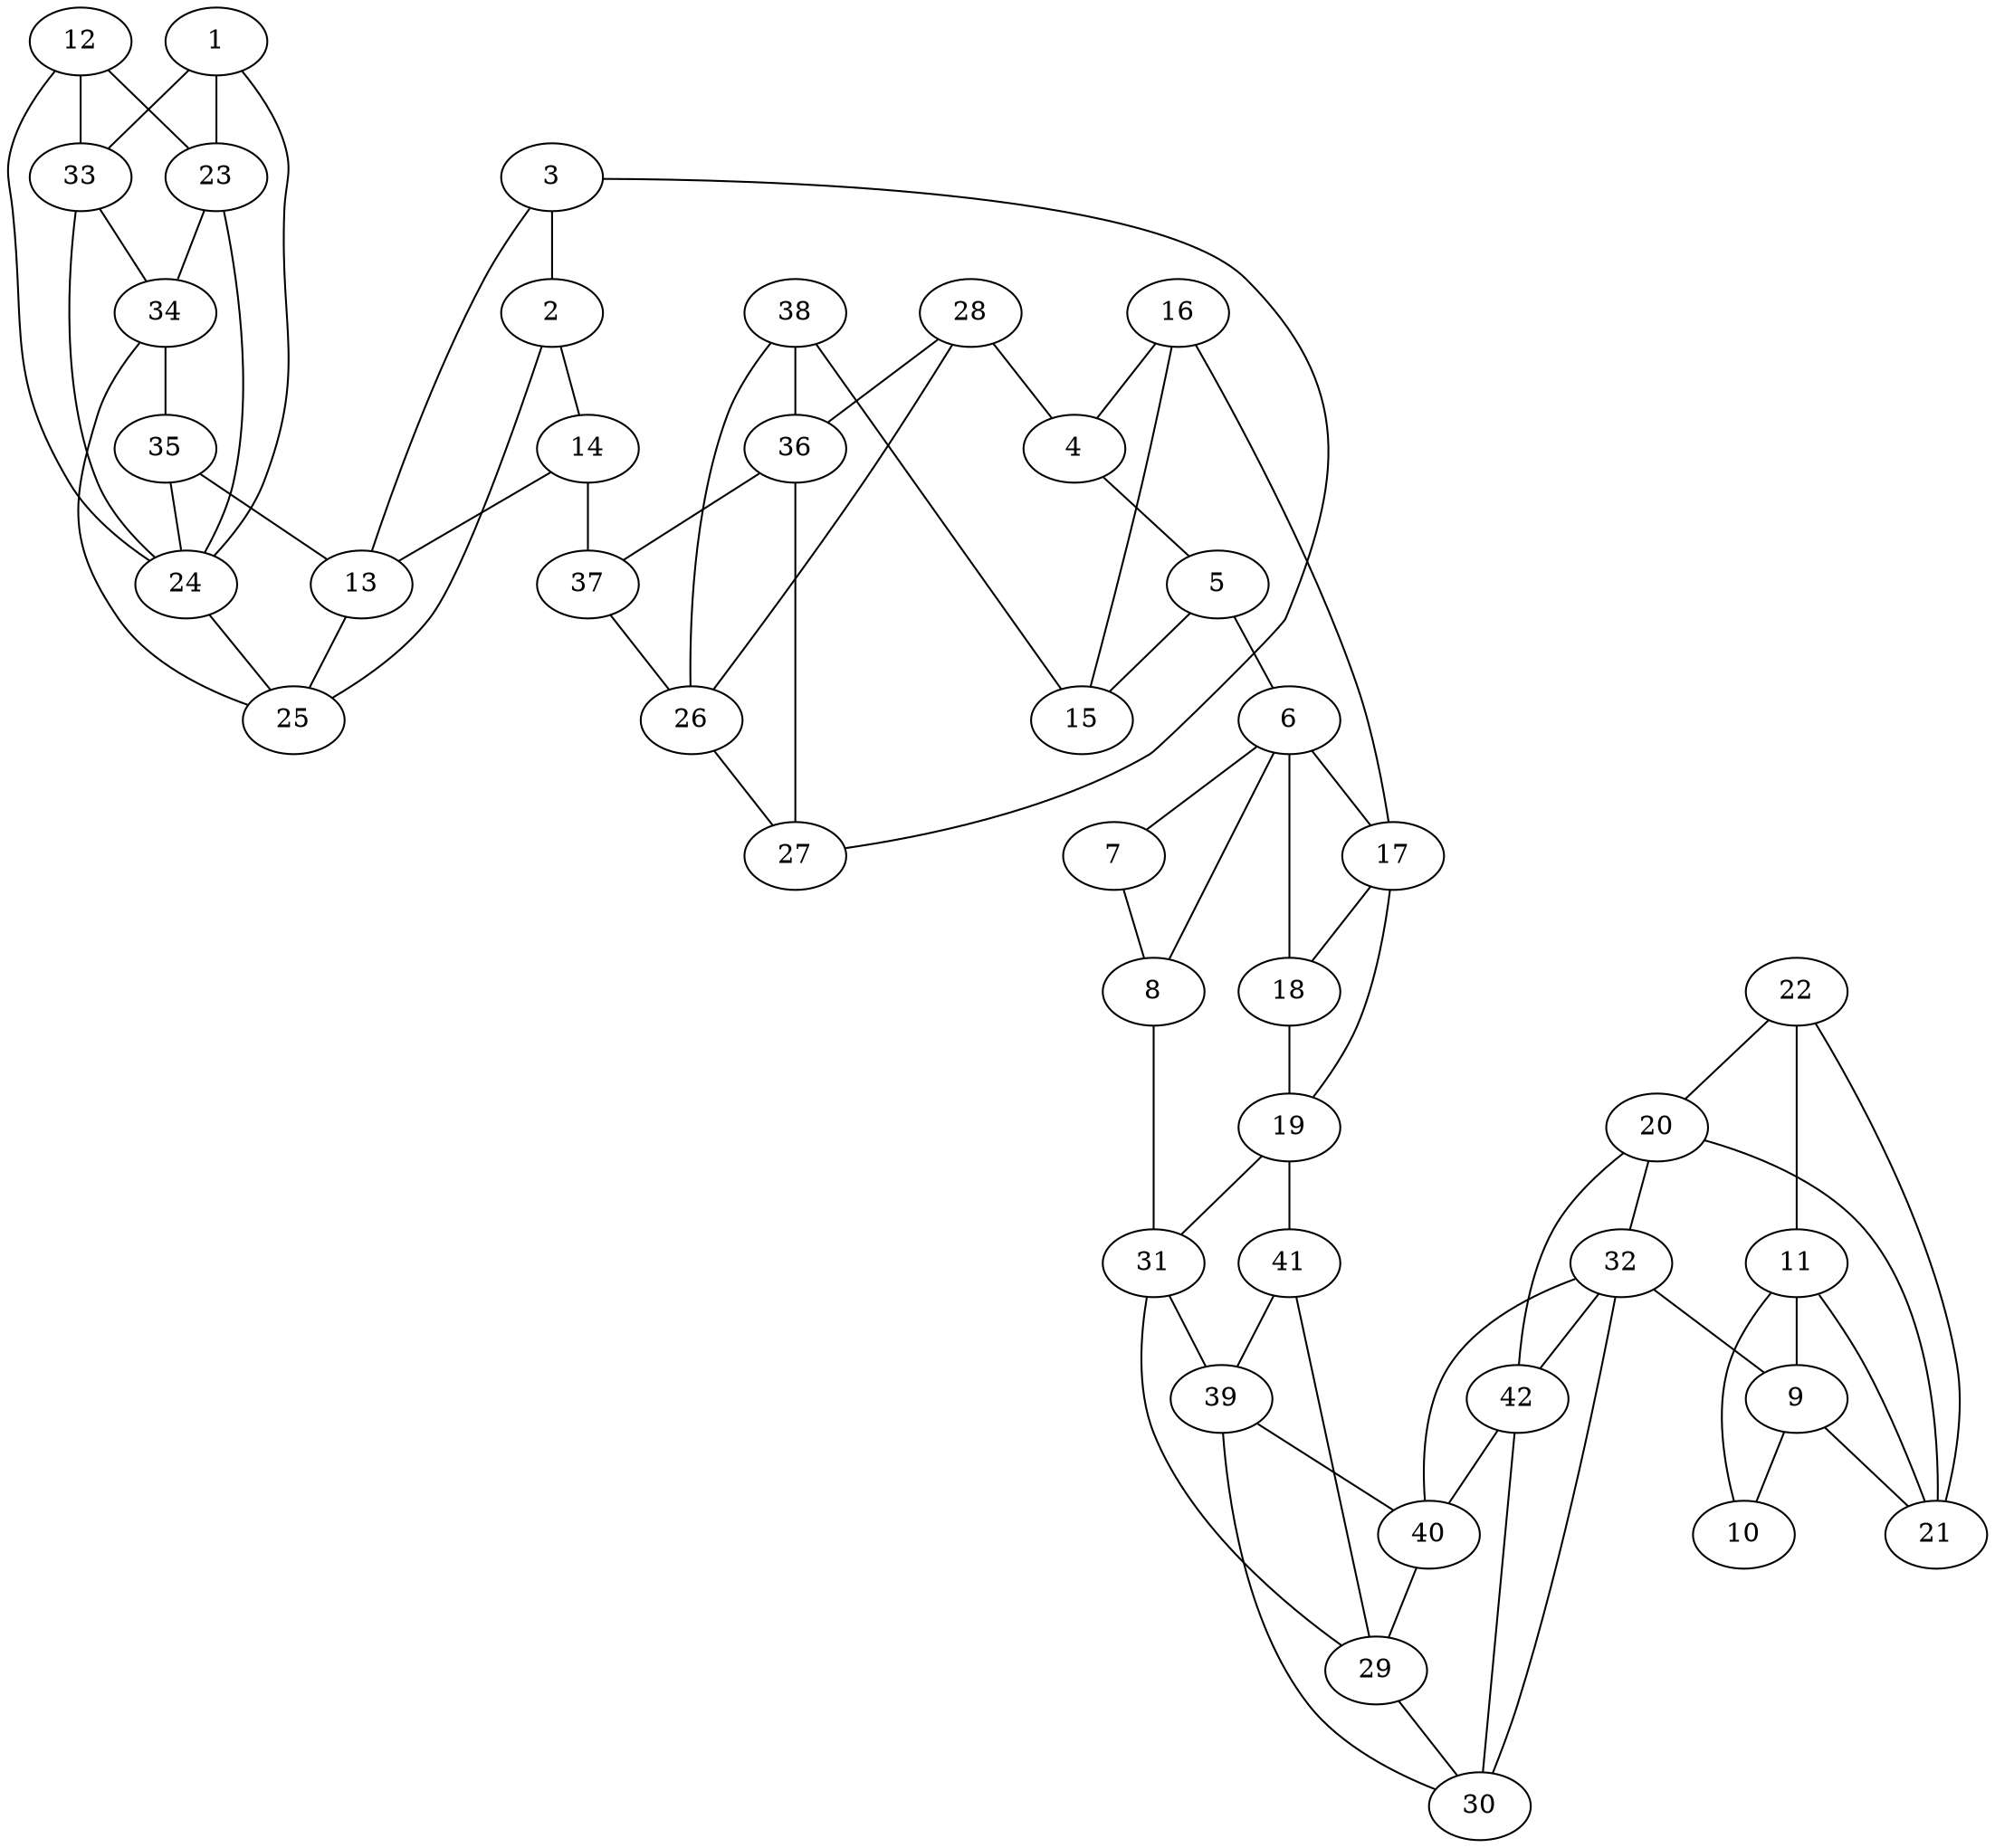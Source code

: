 graph pdb1j7l {
	1	 [aaLength=9,
		sequence=SPELKKLIE,
		type=0];
	23	 [aaLength=4,
		sequence=RCVK,
		type=1];
	1 -- 23	 [distance0="23.04648",
		frequency=1,
		type0=1];
	24	 [aaLength=6,
		sequence=KVYKLV,
		type=1];
	1 -- 24	 [distance0="30.64539",
		frequency=1,
		type0=3];
	33	 [aaLength=4,
		sequence=RCVK,
		type=1];
	1 -- 33	 [distance0="23.04648",
		frequency=1,
		type0=2];
	2	 [aaLength=5,
		sequence=DSRYK,
		type=0];
	14	 [aaLength=12,
		sequence=DVEREKDMMLWL,
		type=0];
	2 -- 14	 [distance0="13.5184",
		frequency=1,
		type0=2];
	25	 [aaLength=7,
		sequence=NLYLKMT,
		type=1];
	2 -- 25	 [distance0="14.15817",
		frequency=1,
		type0=3];
	3	 [aaLength=13,
		sequence=DVEREKDMMLWLE,
		type=0];
	3 -- 2	 [distance0="16.22193",
		frequency=1,
		type0=1];
	13	 [aaLength=5,
		sequence=DSRYK,
		type=0];
	3 -- 13	 [distance0="19.90975",
		frequency=1,
		type0=2];
	27	 [aaLength=7,
		sequence=VLHFERH,
		type=1];
	3 -- 27	 [distance0="7.0",
		frequency=1,
		type0=4];
	4	 [aaLength=5,
		sequence=CSEEY,
		type=0];
	5	 [aaLength=18,
		sequence=SPEKIIELYAECIRLFHS,
		type=0];
	4 -- 5	 [distance0="11.68459",
		distance1="4.0",
		frequency=2,
		type0=2,
		type1=4];
	6	 [aaLength=15,
		sequence=SLDSRLAELDYLLNN,
		type=0];
	5 -- 6	 [distance0="10.0",
		frequency=1,
		type0=4];
	15	 [aaLength=5,
		sequence=CSEEY,
		type=0];
	5 -- 15	 [distance0="11.46006",
		frequency=1,
		type0=1];
	18	 [aaLength=5,
		sequence=CENWE,
		type=0];
	6 -- 18	 [distance0="33.38421",
		frequency=1,
		type0=3];
	7	 [aaLength=6,
		sequence=DCENWE,
		type=0];
	6 -- 7	 [distance0="24.78518",
		distance1="5.0",
		frequency=2,
		type0=2,
		type1=4];
	17	 [aaLength=15,
		sequence=SLDSRLAELDYLLNN,
		type=0];
	6 -- 17	 [distance0="17.15549",
		frequency=1,
		type0=1];
	8	 [aaLength=12,
		sequence=DPRELYDFLKTE,
		type=0];
	7 -- 8	 [distance0="15.33068",
		distance1="6.0",
		frequency=2,
		type0=1,
		type1=4];
	8 -- 6	 [distance0="33.76987",
		frequency=1,
		type0=2];
	31	 [aaLength=4,
		sequence=LVFS,
		type=1];
	8 -- 31	 [distance0="35.59447",
		distance1="5.0",
		frequency=2,
		type0=3,
		type1=4];
	9	 [aaLength=16,
		sequence=KWYDIAFCVRSIREDI,
		type=0];
	10	 [aaLength=12,
		sequence=EQYVELFFDLLG,
		type=0];
	9 -- 10	 [distance0="21.3634",
		distance1="2.0",
		frequency=2,
		type0=1,
		type1=4];
	21	 [aaLength=12,
		sequence=EQYVELFFDLLG,
		type=0];
	9 -- 21	 [distance0="31.6074",
		frequency=1,
		type0=3];
	11	 [aaLength=13,
		sequence=DWEKIKYYILLDE,
		type=0];
	11 -- 9	 [distance0="35.51691",
		frequency=1,
		type0=2];
	11 -- 10	 [distance0="25.85078",
		frequency=1,
		type0=1];
	11 -- 21	 [distance0="37.14373",
		frequency=1,
		type0=3];
	12	 [aaLength=9,
		sequence=SPELKKLIE,
		type=0];
	12 -- 23	 [distance0="36.27407",
		frequency=1,
		type0=1];
	12 -- 24	 [distance0="41.51877",
		frequency=1,
		type0=3];
	12 -- 33	 [distance0="36.27407",
		distance1="2.0",
		frequency=2,
		type0=2,
		type1=4];
	13 -- 25	 [distance0="13.98761",
		frequency=1,
		type0=3];
	14 -- 13	 [distance0="12.97397",
		frequency=1,
		type0=1];
	37	 [aaLength=7,
		sequence=VLHFERH,
		type=1];
	14 -- 37	 [distance0="8.0",
		frequency=1,
		type0=4];
	16	 [aaLength=19,
		sequence=SPEKIIELYAECIRLFHSI,
		type=0];
	16 -- 4	 [distance0="19.3705",
		frequency=1,
		type0=2];
	16 -- 15	 [distance0="15.32383",
		frequency=1,
		type0=1];
	16 -- 17	 [distance0="9.0",
		frequency=1,
		type0=4];
	17 -- 18	 [distance0="27.70746",
		distance1="6.0",
		frequency=2,
		type0=2,
		type1=4];
	19	 [aaLength=12,
		sequence=DPRELYDFLKTE,
		type=0];
	17 -- 19	 [distance0="33.83383",
		frequency=1,
		type0=3];
	18 -- 19	 [distance0="15.6947",
		distance1="6.0",
		frequency=2,
		type0=1,
		type1=4];
	19 -- 31	 [distance0="19.38506",
		frequency=1,
		type0=2];
	41	 [aaLength=4,
		sequence=LVFS,
		type=1];
	19 -- 41	 [distance0="19.38506",
		distance1="5.0",
		frequency=2,
		type0=3,
		type1=4];
	20	 [aaLength=16,
		sequence=KWYDIAFCVRSIREDI,
		type=0];
	20 -- 21	 [distance0="19.7582",
		distance1="2.0",
		frequency=2,
		type0=1,
		type1=4];
	32	 [aaLength=4,
		sequence=GRAD,
		type=1];
	20 -- 32	 [distance0="22.23223",
		frequency=1,
		type0=2];
	42	 [aaLength=4,
		sequence=GRAD,
		type=1];
	20 -- 42	 [distance0="22.23223",
		frequency=1,
		type0=3];
	22	 [aaLength=13,
		sequence=DWEKIKYYILLDE,
		type=0];
	22 -- 11	 [distance0="39.08082",
		frequency=1,
		type0=3];
	22 -- 20	 [distance0="35.45764",
		frequency=1,
		type0=2];
	22 -- 21	 [distance0="22.74149",
		frequency=1,
		type0=1];
	23 -- 24	 [distance0="12.0",
		distance1="8.0",
		frequency=2,
		type0=2,
		type1=4];
	34	 [aaLength=6,
		sequence=KVYKLV,
		type=1];
	23 -- 34	 [distance0="12.0",
		frequency=1,
		type0=3];
	24 -- 25	 [distance0="10.0",
		distance1="4.0",
		frequency=2,
		type0=2,
		type1=4];
	26	 [aaLength=7,
		sequence=WSNLLMS,
		type=1];
	26 -- 27	 [distance0="9.0",
		frequency=1,
		type0=2];
	28	 [aaLength=2,
		sequence=VL,
		type=1];
	28 -- 4	 [distance0="0.0",
		frequency=1,
		type0=5];
	28 -- 26	 [distance0="11.0",
		frequency=1,
		type0=2];
	36	 [aaLength=7,
		sequence=WSNLLMS,
		type=1];
	28 -- 36	 [distance0="11.0",
		frequency=1,
		type0=3];
	29	 [aaLength=4,
		sequence=IFVK,
		type=1];
	30	 [aaLength=5,
		sequence=KVSGF,
		type=1];
	29 -- 30	 [distance0="6.0",
		distance1="2.0",
		frequency=2,
		type0=2,
		type1=4];
	31 -- 29	 [distance0="12.0",
		distance1="8.0",
		frequency=2,
		type0=2,
		type1=4];
	39	 [aaLength=4,
		sequence=IFVK,
		type=1];
	31 -- 39	 [distance0="12.0",
		frequency=1,
		type0=3];
	32 -- 9	 [distance0="0.0",
		frequency=1,
		type0=5];
	32 -- 30	 [distance0="11.0",
		frequency=1,
		type0=2];
	40	 [aaLength=5,
		sequence=KVSGF,
		type=1];
	32 -- 40	 [distance0="11.0",
		frequency=1,
		type0=3];
	32 -- 42	 [distance0="0.0",
		frequency=1,
		type0=1];
	33 -- 24	 [distance0="12.0",
		frequency=1,
		type0=2];
	33 -- 34	 [distance0="12.0",
		distance1="8.0",
		frequency=2,
		type0=3,
		type1=4];
	34 -- 25	 [distance0="10.0",
		frequency=1,
		type0=2];
	35	 [aaLength=7,
		sequence=NLYLKMT,
		type=1];
	34 -- 35	 [distance0="10.0",
		distance1="4.0",
		frequency=2,
		type0=3,
		type1=4];
	35 -- 13	 [distance0="0.0",
		frequency=1,
		type0=5];
	35 -- 24	 [distance0="10.0",
		frequency=1,
		type0=2];
	36 -- 27	 [distance0="9.0",
		frequency=1,
		type0=2];
	36 -- 37	 [distance0="9.0",
		frequency=1,
		type0=3];
	37 -- 26	 [distance0="9.0",
		frequency=1,
		type0=2];
	38	 [aaLength=2,
		sequence=VL,
		type=1];
	38 -- 15	 [distance0="0.0",
		frequency=1,
		type0=5];
	38 -- 26	 [distance0="11.0",
		frequency=1,
		type0=2];
	38 -- 36	 [distance0="11.0",
		frequency=1,
		type0=3];
	39 -- 30	 [distance0="6.0",
		frequency=1,
		type0=2];
	39 -- 40	 [distance0="6.0",
		distance1="2.0",
		frequency=2,
		type0=3,
		type1=4];
	40 -- 29	 [distance0="6.0",
		frequency=1,
		type0=2];
	41 -- 29	 [distance0="12.0",
		frequency=1,
		type0=2];
	41 -- 39	 [distance0="12.0",
		distance1="8.0",
		frequency=2,
		type0=3,
		type1=4];
	42 -- 30	 [distance0="11.0",
		frequency=1,
		type0=2];
	42 -- 40	 [distance0="11.0",
		frequency=1,
		type0=3];
}
